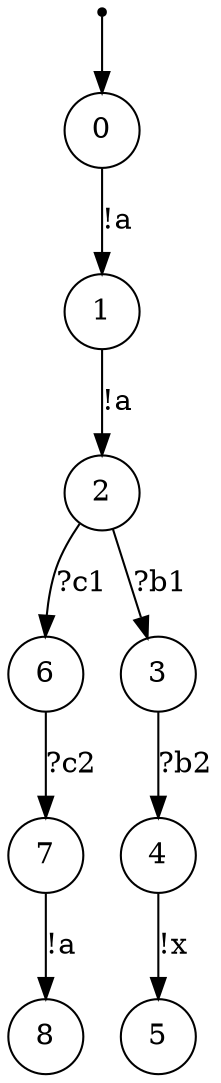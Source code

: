 digraph {
 node [shape=point] ENTRY
 node [shape=circle]
 ENTRY -> 0
0 -> 1 [label="!a"]
1 -> 2 [label="!a"]
2 -> 6 [label="?c1"]
6 -> 7 [label="?c2"]
7 -> 8 [label="!a"]
2 -> 3 [label="?b1"]
3 -> 4 [label="?b2"]
4 -> 5 [label="!x"]
}